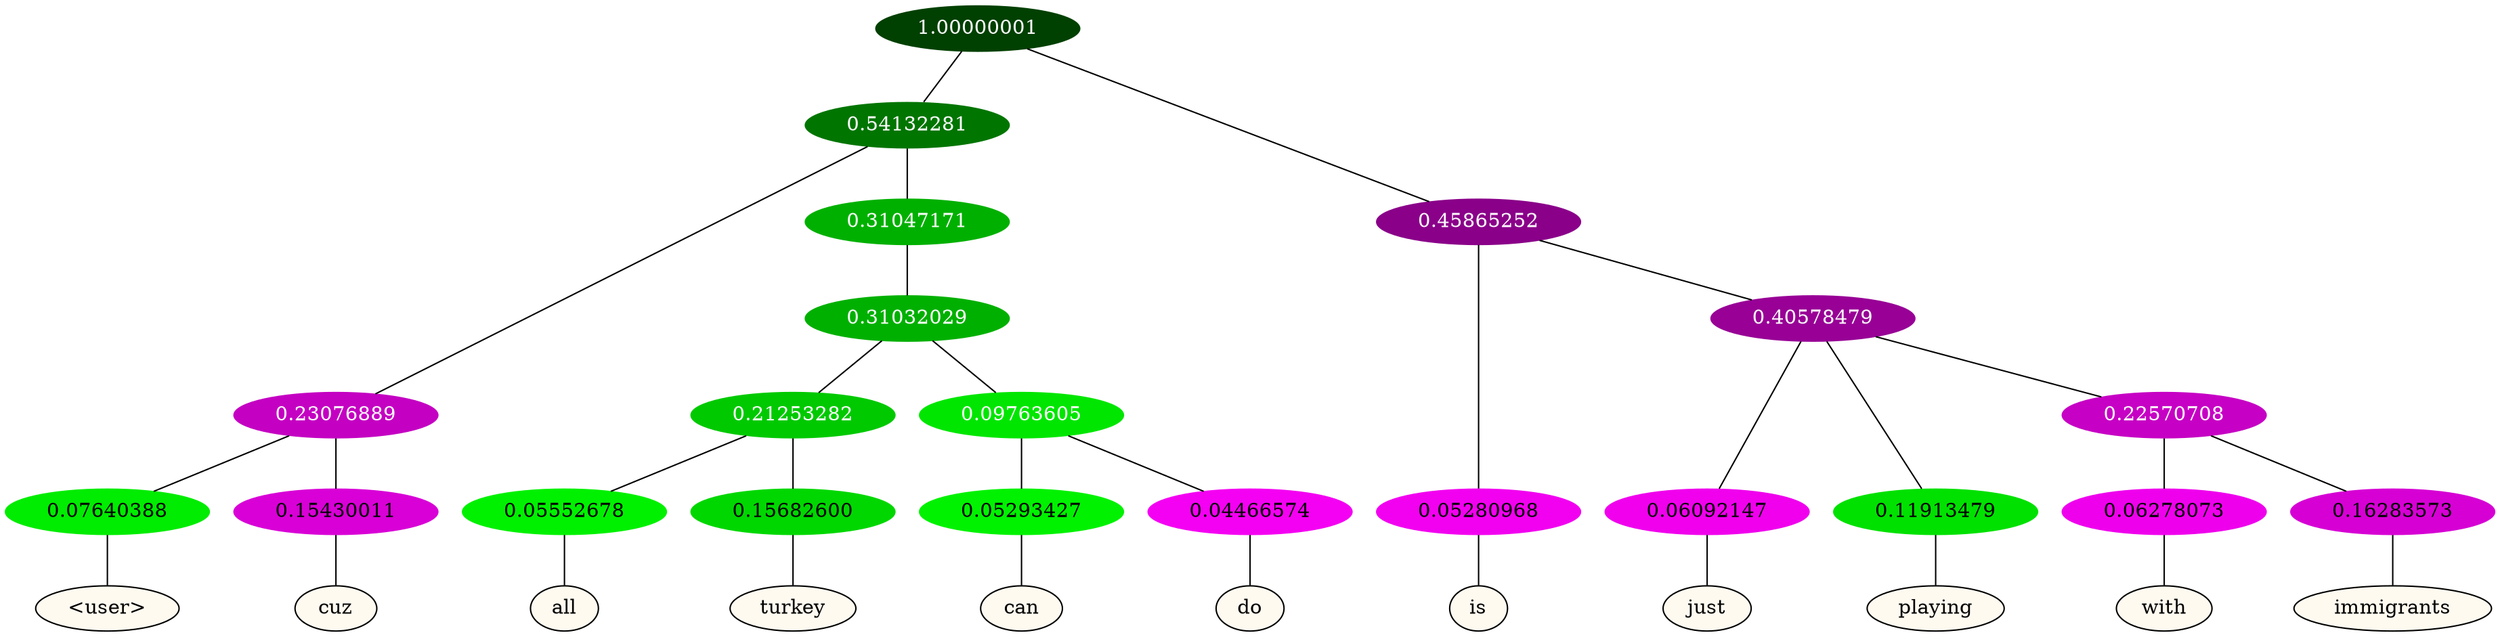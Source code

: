 graph {
	node [format=png height=0.15 nodesep=0.001 ordering=out overlap=prism overlap_scaling=0.01 ranksep=0.001 ratio=0.2 style=filled width=0.15]
	{
		rank=same
		a_w_7 [label="\<user\>" color=black fillcolor=floralwhite style="filled,solid"]
		a_w_8 [label=cuz color=black fillcolor=floralwhite style="filled,solid"]
		a_w_17 [label=all color=black fillcolor=floralwhite style="filled,solid"]
		a_w_18 [label=turkey color=black fillcolor=floralwhite style="filled,solid"]
		a_w_19 [label=can color=black fillcolor=floralwhite style="filled,solid"]
		a_w_20 [label=do color=black fillcolor=floralwhite style="filled,solid"]
		a_w_5 [label=is color=black fillcolor=floralwhite style="filled,solid"]
		a_w_10 [label=just color=black fillcolor=floralwhite style="filled,solid"]
		a_w_11 [label=playing color=black fillcolor=floralwhite style="filled,solid"]
		a_w_15 [label=with color=black fillcolor=floralwhite style="filled,solid"]
		a_w_16 [label=immigrants color=black fillcolor=floralwhite style="filled,solid"]
	}
	a_n_7 -- a_w_7
	a_n_8 -- a_w_8
	a_n_17 -- a_w_17
	a_n_18 -- a_w_18
	a_n_19 -- a_w_19
	a_n_20 -- a_w_20
	a_n_5 -- a_w_5
	a_n_10 -- a_w_10
	a_n_11 -- a_w_11
	a_n_15 -- a_w_15
	a_n_16 -- a_w_16
	{
		rank=same
		a_n_7 [label=0.07640388 color="0.334 1.000 0.924" fontcolor=black]
		a_n_8 [label=0.15430011 color="0.835 1.000 0.846" fontcolor=black]
		a_n_17 [label=0.05552678 color="0.334 1.000 0.944" fontcolor=black]
		a_n_18 [label=0.15682600 color="0.334 1.000 0.843" fontcolor=black]
		a_n_19 [label=0.05293427 color="0.334 1.000 0.947" fontcolor=black]
		a_n_20 [label=0.04466574 color="0.835 1.000 0.955" fontcolor=black]
		a_n_5 [label=0.05280968 color="0.835 1.000 0.947" fontcolor=black]
		a_n_10 [label=0.06092147 color="0.835 1.000 0.939" fontcolor=black]
		a_n_11 [label=0.11913479 color="0.334 1.000 0.881" fontcolor=black]
		a_n_15 [label=0.06278073 color="0.835 1.000 0.937" fontcolor=black]
		a_n_16 [label=0.16283573 color="0.835 1.000 0.837" fontcolor=black]
	}
	a_n_0 [label=1.00000001 color="0.334 1.000 0.250" fontcolor=grey99]
	a_n_1 [label=0.54132281 color="0.334 1.000 0.459" fontcolor=grey99]
	a_n_0 -- a_n_1
	a_n_2 [label=0.45865252 color="0.835 1.000 0.541" fontcolor=grey99]
	a_n_0 -- a_n_2
	a_n_3 [label=0.23076889 color="0.835 1.000 0.769" fontcolor=grey99]
	a_n_1 -- a_n_3
	a_n_4 [label=0.31047171 color="0.334 1.000 0.690" fontcolor=grey99]
	a_n_1 -- a_n_4
	a_n_2 -- a_n_5
	a_n_6 [label=0.40578479 color="0.835 1.000 0.594" fontcolor=grey99]
	a_n_2 -- a_n_6
	a_n_3 -- a_n_7
	a_n_3 -- a_n_8
	a_n_9 [label=0.31032029 color="0.334 1.000 0.690" fontcolor=grey99]
	a_n_4 -- a_n_9
	a_n_6 -- a_n_10
	a_n_6 -- a_n_11
	a_n_12 [label=0.22570708 color="0.835 1.000 0.774" fontcolor=grey99]
	a_n_6 -- a_n_12
	a_n_13 [label=0.21253282 color="0.334 1.000 0.787" fontcolor=grey99]
	a_n_9 -- a_n_13
	a_n_14 [label=0.09763605 color="0.334 1.000 0.902" fontcolor=grey99]
	a_n_9 -- a_n_14
	a_n_12 -- a_n_15
	a_n_12 -- a_n_16
	a_n_13 -- a_n_17
	a_n_13 -- a_n_18
	a_n_14 -- a_n_19
	a_n_14 -- a_n_20
}
